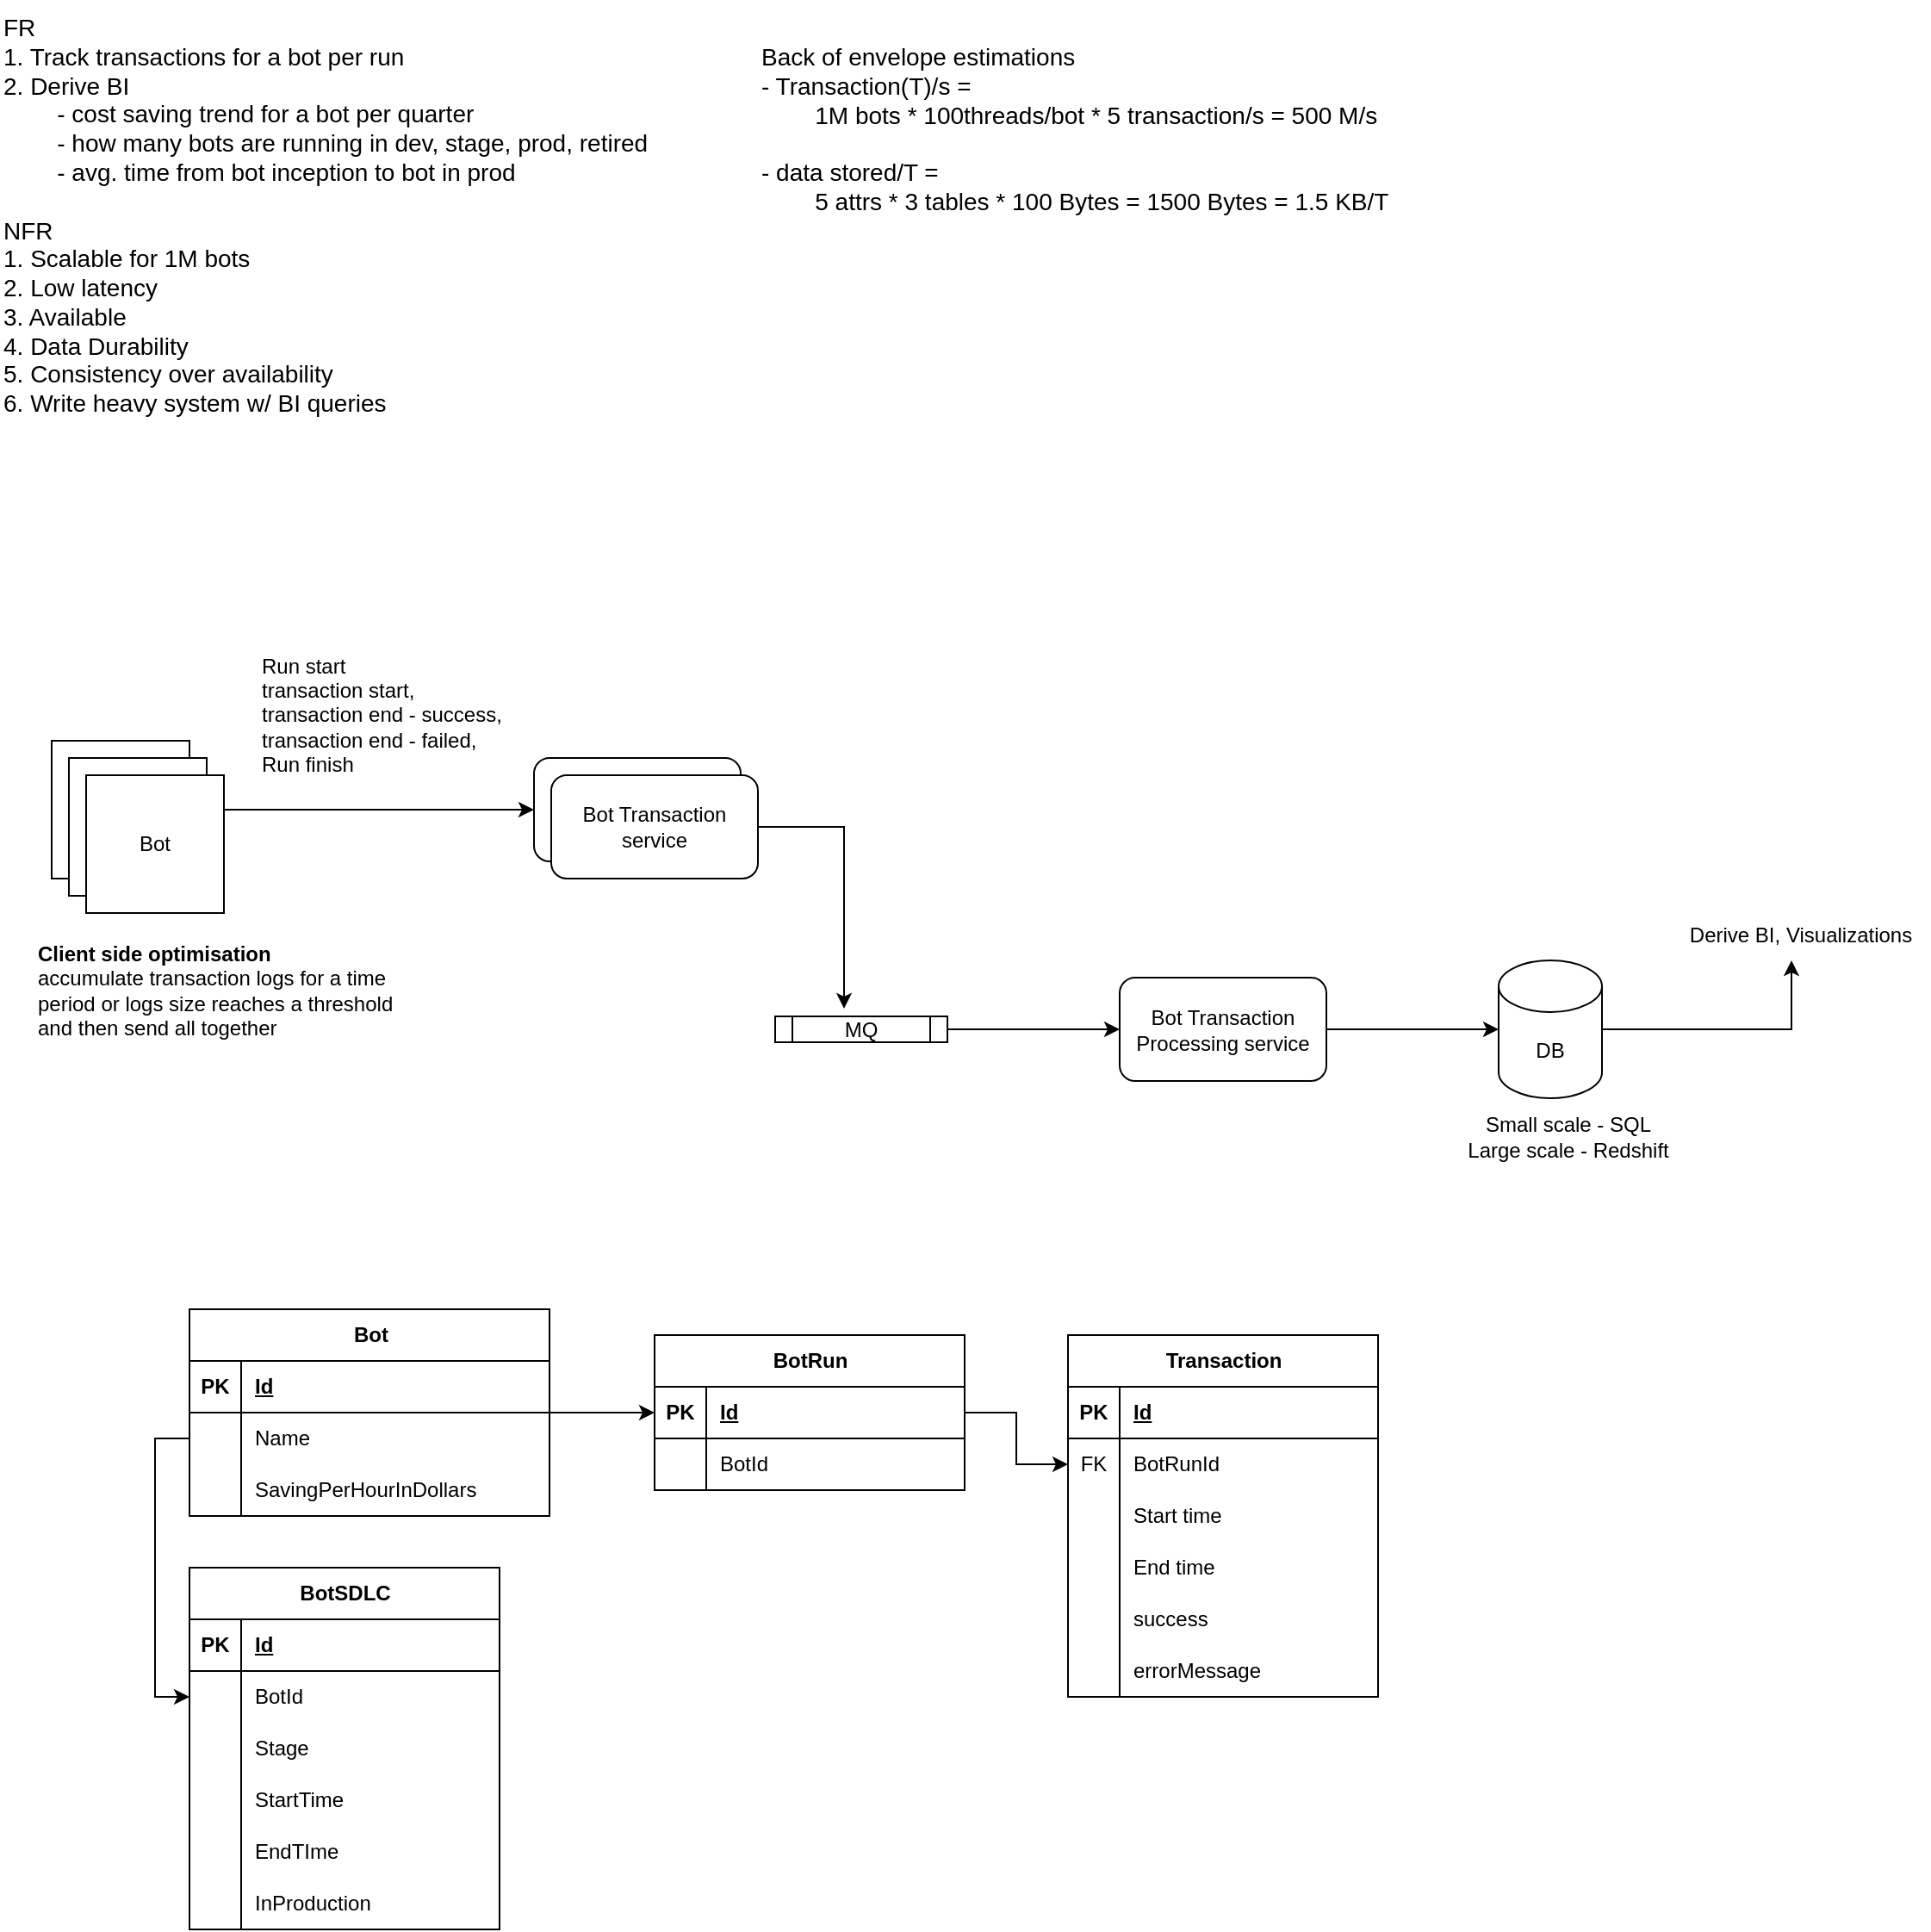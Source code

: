 <mxfile version="22.1.3" type="github">
  <diagram name="Page-1" id="xJvcXuqUQ8Qbdydhz7cT">
    <mxGraphModel dx="1357" dy="930" grid="1" gridSize="10" guides="1" tooltips="1" connect="1" arrows="1" fold="1" page="1" pageScale="1" pageWidth="827" pageHeight="1169" math="0" shadow="0">
      <root>
        <mxCell id="0" />
        <mxCell id="1" parent="0" />
        <mxCell id="weApvxQsDmEx9xJzjFPK-4" style="edgeStyle=orthogonalEdgeStyle;rounded=0;orthogonalLoop=1;jettySize=auto;html=1;" edge="1" parent="1" source="weApvxQsDmEx9xJzjFPK-1">
          <mxGeometry relative="1" as="geometry">
            <mxPoint x="330" y="480" as="targetPoint" />
          </mxGeometry>
        </mxCell>
        <mxCell id="weApvxQsDmEx9xJzjFPK-1" value="Bot 1" style="whiteSpace=wrap;html=1;aspect=fixed;" vertex="1" parent="1">
          <mxGeometry x="50" y="440" width="80" height="80" as="geometry" />
        </mxCell>
        <mxCell id="weApvxQsDmEx9xJzjFPK-5" value="Run start &lt;br&gt;transaction start,&lt;br&gt;transaction end - success, &lt;br&gt;transaction end - failed,&lt;br&gt;Run finish&amp;nbsp;" style="text;html=1;align=left;verticalAlign=middle;resizable=0;points=[];autosize=1;strokeColor=none;fillColor=none;" vertex="1" parent="1">
          <mxGeometry x="170" y="380" width="160" height="90" as="geometry" />
        </mxCell>
        <mxCell id="weApvxQsDmEx9xJzjFPK-6" value="Bot Transaction service" style="rounded=1;whiteSpace=wrap;html=1;" vertex="1" parent="1">
          <mxGeometry x="330" y="450" width="120" height="60" as="geometry" />
        </mxCell>
        <mxCell id="weApvxQsDmEx9xJzjFPK-7" value="&lt;font style=&quot;font-size: 14px;&quot;&gt;FR&lt;br&gt;1. Track transactions for a bot per run&lt;br&gt;2. Derive BI&lt;br&gt;&lt;span style=&quot;white-space: pre;&quot;&gt;&#x9;&lt;/span&gt;- cost saving trend for a bot per quarter&lt;br&gt;&lt;span style=&quot;white-space: pre;&quot;&gt;&#x9;&lt;/span&gt;- how many bots are running in dev, stage, prod, retired&lt;br&gt;&lt;span style=&quot;white-space: pre;&quot;&gt;&#x9;&lt;/span&gt;- avg. time from bot inception to bot in prod&lt;br&gt;&lt;br&gt;NFR&lt;br&gt;1. Scalable for 1M bots&amp;nbsp;&lt;br&gt;2. Low latency&lt;br&gt;3. Available&lt;br&gt;4. Data Durability&amp;nbsp;&lt;br&gt;5. Consistency over availability&lt;br&gt;6. Write heavy system w/ BI queries&lt;/font&gt;" style="text;html=1;align=left;verticalAlign=middle;resizable=0;points=[];autosize=1;strokeColor=none;fillColor=none;" vertex="1" parent="1">
          <mxGeometry x="20" y="10" width="400" height="250" as="geometry" />
        </mxCell>
        <mxCell id="weApvxQsDmEx9xJzjFPK-20" style="edgeStyle=orthogonalEdgeStyle;rounded=0;orthogonalLoop=1;jettySize=auto;html=1;" edge="1" parent="1" source="weApvxQsDmEx9xJzjFPK-10" target="weApvxQsDmEx9xJzjFPK-21">
          <mxGeometry relative="1" as="geometry">
            <mxPoint x="1090" y="540" as="targetPoint" />
            <Array as="points">
              <mxPoint x="1060" y="607" />
            </Array>
          </mxGeometry>
        </mxCell>
        <mxCell id="weApvxQsDmEx9xJzjFPK-10" value="DB" style="shape=cylinder3;whiteSpace=wrap;html=1;boundedLbl=1;backgroundOutline=1;size=15;" vertex="1" parent="1">
          <mxGeometry x="890" y="567.5" width="60" height="80" as="geometry" />
        </mxCell>
        <mxCell id="weApvxQsDmEx9xJzjFPK-12" value="&lt;font style=&quot;font-size: 14px;&quot;&gt;Back of envelope estimations&lt;br&gt;- Transaction(T)/s = &lt;br&gt;&lt;span style=&quot;white-space: pre;&quot;&gt;&#x9;&lt;/span&gt;1M bots * 100threads/bot * 5 transaction/s = 500 M/s&lt;br&gt;&lt;br&gt;- data stored/T = &lt;br&gt;&lt;span style=&quot;white-space: pre;&quot;&gt;&#x9;&lt;/span&gt;5 attrs * 3 tables * 100 Bytes = 1500 Bytes = 1.5 KB/T&lt;/font&gt;" style="text;html=1;strokeColor=none;fillColor=none;align=left;verticalAlign=middle;whiteSpace=wrap;rounded=0;" vertex="1" parent="1">
          <mxGeometry x="460" y="20" width="430" height="130" as="geometry" />
        </mxCell>
        <mxCell id="weApvxQsDmEx9xJzjFPK-14" style="edgeStyle=orthogonalEdgeStyle;rounded=0;orthogonalLoop=1;jettySize=auto;html=1;entryX=0.4;entryY=-0.3;entryDx=0;entryDy=0;entryPerimeter=0;" edge="1" parent="1" source="weApvxQsDmEx9xJzjFPK-13" target="weApvxQsDmEx9xJzjFPK-15">
          <mxGeometry relative="1" as="geometry">
            <mxPoint x="510" y="580" as="targetPoint" />
          </mxGeometry>
        </mxCell>
        <mxCell id="weApvxQsDmEx9xJzjFPK-13" value="Bot Transaction service" style="rounded=1;whiteSpace=wrap;html=1;" vertex="1" parent="1">
          <mxGeometry x="340" y="460" width="120" height="60" as="geometry" />
        </mxCell>
        <mxCell id="weApvxQsDmEx9xJzjFPK-16" style="edgeStyle=orthogonalEdgeStyle;rounded=0;orthogonalLoop=1;jettySize=auto;html=1;entryX=0;entryY=0.5;entryDx=0;entryDy=0;" edge="1" parent="1" source="weApvxQsDmEx9xJzjFPK-15" target="weApvxQsDmEx9xJzjFPK-17">
          <mxGeometry relative="1" as="geometry">
            <mxPoint x="680" y="607.5" as="targetPoint" />
          </mxGeometry>
        </mxCell>
        <mxCell id="weApvxQsDmEx9xJzjFPK-15" value="MQ" style="shape=process;whiteSpace=wrap;html=1;backgroundOutline=1;" vertex="1" parent="1">
          <mxGeometry x="470" y="600" width="100" height="15" as="geometry" />
        </mxCell>
        <mxCell id="weApvxQsDmEx9xJzjFPK-17" value="Bot Transaction Processing service" style="rounded=1;whiteSpace=wrap;html=1;" vertex="1" parent="1">
          <mxGeometry x="670" y="577.5" width="120" height="60" as="geometry" />
        </mxCell>
        <mxCell id="weApvxQsDmEx9xJzjFPK-18" style="edgeStyle=orthogonalEdgeStyle;rounded=0;orthogonalLoop=1;jettySize=auto;html=1;entryX=0;entryY=0.5;entryDx=0;entryDy=0;entryPerimeter=0;" edge="1" parent="1" source="weApvxQsDmEx9xJzjFPK-17" target="weApvxQsDmEx9xJzjFPK-10">
          <mxGeometry relative="1" as="geometry" />
        </mxCell>
        <mxCell id="weApvxQsDmEx9xJzjFPK-19" value="Small scale - SQL&lt;br&gt;Large scale - Redshift" style="text;html=1;align=center;verticalAlign=middle;resizable=0;points=[];autosize=1;strokeColor=none;fillColor=none;" vertex="1" parent="1">
          <mxGeometry x="860" y="650" width="140" height="40" as="geometry" />
        </mxCell>
        <mxCell id="weApvxQsDmEx9xJzjFPK-21" value="Derive BI, Visualizations" style="text;html=1;align=center;verticalAlign=middle;resizable=0;points=[];autosize=1;strokeColor=none;fillColor=none;" vertex="1" parent="1">
          <mxGeometry x="990" y="537.5" width="150" height="30" as="geometry" />
        </mxCell>
        <mxCell id="weApvxQsDmEx9xJzjFPK-22" value="Bot" style="whiteSpace=wrap;html=1;aspect=fixed;" vertex="1" parent="1">
          <mxGeometry x="60" y="450" width="80" height="80" as="geometry" />
        </mxCell>
        <mxCell id="weApvxQsDmEx9xJzjFPK-23" value="Bot" style="whiteSpace=wrap;html=1;aspect=fixed;" vertex="1" parent="1">
          <mxGeometry x="70" y="460" width="80" height="80" as="geometry" />
        </mxCell>
        <mxCell id="weApvxQsDmEx9xJzjFPK-25" value="&lt;b&gt;Client side optimisation&lt;/b&gt;&lt;br&gt;accumulate transaction logs for a time &lt;br&gt;period or logs size reaches a threshold &lt;br&gt;and then send all together&amp;nbsp;" style="text;html=1;align=left;verticalAlign=middle;resizable=0;points=[];autosize=1;strokeColor=none;fillColor=none;" vertex="1" parent="1">
          <mxGeometry x="40" y="550" width="230" height="70" as="geometry" />
        </mxCell>
        <mxCell id="weApvxQsDmEx9xJzjFPK-126" style="edgeStyle=orthogonalEdgeStyle;rounded=0;orthogonalLoop=1;jettySize=auto;html=1;" edge="1" parent="1" source="weApvxQsDmEx9xJzjFPK-30" target="weApvxQsDmEx9xJzjFPK-77">
          <mxGeometry relative="1" as="geometry" />
        </mxCell>
        <mxCell id="weApvxQsDmEx9xJzjFPK-30" value="Bot" style="shape=table;startSize=30;container=1;collapsible=1;childLayout=tableLayout;fixedRows=1;rowLines=0;fontStyle=1;align=center;resizeLast=1;html=1;" vertex="1" parent="1">
          <mxGeometry x="130" y="770" width="209" height="120" as="geometry">
            <mxRectangle x="130" y="770" width="70" height="30" as="alternateBounds" />
          </mxGeometry>
        </mxCell>
        <mxCell id="weApvxQsDmEx9xJzjFPK-31" value="" style="shape=tableRow;horizontal=0;startSize=0;swimlaneHead=0;swimlaneBody=0;fillColor=none;collapsible=0;dropTarget=0;points=[[0,0.5],[1,0.5]];portConstraint=eastwest;top=0;left=0;right=0;bottom=1;" vertex="1" parent="weApvxQsDmEx9xJzjFPK-30">
          <mxGeometry y="30" width="209" height="30" as="geometry" />
        </mxCell>
        <mxCell id="weApvxQsDmEx9xJzjFPK-32" value="PK" style="shape=partialRectangle;connectable=0;fillColor=none;top=0;left=0;bottom=0;right=0;fontStyle=1;overflow=hidden;whiteSpace=wrap;html=1;" vertex="1" parent="weApvxQsDmEx9xJzjFPK-31">
          <mxGeometry width="30" height="30" as="geometry">
            <mxRectangle width="30" height="30" as="alternateBounds" />
          </mxGeometry>
        </mxCell>
        <mxCell id="weApvxQsDmEx9xJzjFPK-33" value="Id" style="shape=partialRectangle;connectable=0;fillColor=none;top=0;left=0;bottom=0;right=0;align=left;spacingLeft=6;fontStyle=5;overflow=hidden;whiteSpace=wrap;html=1;" vertex="1" parent="weApvxQsDmEx9xJzjFPK-31">
          <mxGeometry x="30" width="179" height="30" as="geometry">
            <mxRectangle width="179" height="30" as="alternateBounds" />
          </mxGeometry>
        </mxCell>
        <mxCell id="weApvxQsDmEx9xJzjFPK-73" value="" style="shape=tableRow;horizontal=0;startSize=0;swimlaneHead=0;swimlaneBody=0;fillColor=none;collapsible=0;dropTarget=0;points=[[0,0.5],[1,0.5]];portConstraint=eastwest;top=0;left=0;right=0;bottom=0;" vertex="1" parent="weApvxQsDmEx9xJzjFPK-30">
          <mxGeometry y="60" width="209" height="30" as="geometry" />
        </mxCell>
        <mxCell id="weApvxQsDmEx9xJzjFPK-74" value="" style="shape=partialRectangle;connectable=0;fillColor=none;top=0;left=0;bottom=0;right=0;editable=1;overflow=hidden;whiteSpace=wrap;html=1;" vertex="1" parent="weApvxQsDmEx9xJzjFPK-73">
          <mxGeometry width="30" height="30" as="geometry">
            <mxRectangle width="30" height="30" as="alternateBounds" />
          </mxGeometry>
        </mxCell>
        <mxCell id="weApvxQsDmEx9xJzjFPK-75" value="Name" style="shape=partialRectangle;connectable=0;fillColor=none;top=0;left=0;bottom=0;right=0;align=left;spacingLeft=6;overflow=hidden;whiteSpace=wrap;html=1;" vertex="1" parent="weApvxQsDmEx9xJzjFPK-73">
          <mxGeometry x="30" width="179" height="30" as="geometry">
            <mxRectangle width="179" height="30" as="alternateBounds" />
          </mxGeometry>
        </mxCell>
        <mxCell id="weApvxQsDmEx9xJzjFPK-98" value="" style="shape=tableRow;horizontal=0;startSize=0;swimlaneHead=0;swimlaneBody=0;fillColor=none;collapsible=0;dropTarget=0;points=[[0,0.5],[1,0.5]];portConstraint=eastwest;top=0;left=0;right=0;bottom=0;" vertex="1" parent="weApvxQsDmEx9xJzjFPK-30">
          <mxGeometry y="90" width="209" height="30" as="geometry" />
        </mxCell>
        <mxCell id="weApvxQsDmEx9xJzjFPK-99" value="" style="shape=partialRectangle;connectable=0;fillColor=none;top=0;left=0;bottom=0;right=0;editable=1;overflow=hidden;whiteSpace=wrap;html=1;" vertex="1" parent="weApvxQsDmEx9xJzjFPK-98">
          <mxGeometry width="30" height="30" as="geometry">
            <mxRectangle width="30" height="30" as="alternateBounds" />
          </mxGeometry>
        </mxCell>
        <mxCell id="weApvxQsDmEx9xJzjFPK-100" value="SavingPerHourInDollars" style="shape=partialRectangle;connectable=0;fillColor=none;top=0;left=0;bottom=0;right=0;align=left;spacingLeft=6;overflow=hidden;whiteSpace=wrap;html=1;" vertex="1" parent="weApvxQsDmEx9xJzjFPK-98">
          <mxGeometry x="30" width="179" height="30" as="geometry">
            <mxRectangle width="179" height="30" as="alternateBounds" />
          </mxGeometry>
        </mxCell>
        <mxCell id="weApvxQsDmEx9xJzjFPK-43" value="Transaction" style="shape=table;startSize=30;container=1;collapsible=1;childLayout=tableLayout;fixedRows=1;rowLines=0;fontStyle=1;align=center;resizeLast=1;html=1;" vertex="1" parent="1">
          <mxGeometry x="640" y="785" width="180" height="210" as="geometry">
            <mxRectangle x="660" y="785" width="70" height="30" as="alternateBounds" />
          </mxGeometry>
        </mxCell>
        <mxCell id="weApvxQsDmEx9xJzjFPK-44" value="" style="shape=tableRow;horizontal=0;startSize=0;swimlaneHead=0;swimlaneBody=0;fillColor=none;collapsible=0;dropTarget=0;points=[[0,0.5],[1,0.5]];portConstraint=eastwest;top=0;left=0;right=0;bottom=1;" vertex="1" parent="weApvxQsDmEx9xJzjFPK-43">
          <mxGeometry y="30" width="180" height="30" as="geometry" />
        </mxCell>
        <mxCell id="weApvxQsDmEx9xJzjFPK-45" value="PK" style="shape=partialRectangle;connectable=0;fillColor=none;top=0;left=0;bottom=0;right=0;fontStyle=1;overflow=hidden;whiteSpace=wrap;html=1;" vertex="1" parent="weApvxQsDmEx9xJzjFPK-44">
          <mxGeometry width="30" height="30" as="geometry">
            <mxRectangle width="30" height="30" as="alternateBounds" />
          </mxGeometry>
        </mxCell>
        <mxCell id="weApvxQsDmEx9xJzjFPK-46" value="Id" style="shape=partialRectangle;connectable=0;fillColor=none;top=0;left=0;bottom=0;right=0;align=left;spacingLeft=6;fontStyle=5;overflow=hidden;whiteSpace=wrap;html=1;" vertex="1" parent="weApvxQsDmEx9xJzjFPK-44">
          <mxGeometry x="30" width="150" height="30" as="geometry">
            <mxRectangle width="150" height="30" as="alternateBounds" />
          </mxGeometry>
        </mxCell>
        <mxCell id="weApvxQsDmEx9xJzjFPK-47" value="" style="shape=tableRow;horizontal=0;startSize=0;swimlaneHead=0;swimlaneBody=0;fillColor=none;collapsible=0;dropTarget=0;points=[[0,0.5],[1,0.5]];portConstraint=eastwest;top=0;left=0;right=0;bottom=0;" vertex="1" parent="weApvxQsDmEx9xJzjFPK-43">
          <mxGeometry y="60" width="180" height="30" as="geometry" />
        </mxCell>
        <mxCell id="weApvxQsDmEx9xJzjFPK-48" value="FK" style="shape=partialRectangle;connectable=0;fillColor=none;top=0;left=0;bottom=0;right=0;editable=1;overflow=hidden;whiteSpace=wrap;html=1;" vertex="1" parent="weApvxQsDmEx9xJzjFPK-47">
          <mxGeometry width="30" height="30" as="geometry">
            <mxRectangle width="30" height="30" as="alternateBounds" />
          </mxGeometry>
        </mxCell>
        <mxCell id="weApvxQsDmEx9xJzjFPK-49" value="BotRunId" style="shape=partialRectangle;connectable=0;fillColor=none;top=0;left=0;bottom=0;right=0;align=left;spacingLeft=6;overflow=hidden;whiteSpace=wrap;html=1;" vertex="1" parent="weApvxQsDmEx9xJzjFPK-47">
          <mxGeometry x="30" width="150" height="30" as="geometry">
            <mxRectangle width="150" height="30" as="alternateBounds" />
          </mxGeometry>
        </mxCell>
        <mxCell id="weApvxQsDmEx9xJzjFPK-86" value="" style="shape=tableRow;horizontal=0;startSize=0;swimlaneHead=0;swimlaneBody=0;fillColor=none;collapsible=0;dropTarget=0;points=[[0,0.5],[1,0.5]];portConstraint=eastwest;top=0;left=0;right=0;bottom=0;" vertex="1" parent="weApvxQsDmEx9xJzjFPK-43">
          <mxGeometry y="90" width="180" height="30" as="geometry" />
        </mxCell>
        <mxCell id="weApvxQsDmEx9xJzjFPK-87" value="" style="shape=partialRectangle;connectable=0;fillColor=none;top=0;left=0;bottom=0;right=0;editable=1;overflow=hidden;whiteSpace=wrap;html=1;" vertex="1" parent="weApvxQsDmEx9xJzjFPK-86">
          <mxGeometry width="30" height="30" as="geometry">
            <mxRectangle width="30" height="30" as="alternateBounds" />
          </mxGeometry>
        </mxCell>
        <mxCell id="weApvxQsDmEx9xJzjFPK-88" value="Start time" style="shape=partialRectangle;connectable=0;fillColor=none;top=0;left=0;bottom=0;right=0;align=left;spacingLeft=6;overflow=hidden;whiteSpace=wrap;html=1;" vertex="1" parent="weApvxQsDmEx9xJzjFPK-86">
          <mxGeometry x="30" width="150" height="30" as="geometry">
            <mxRectangle width="150" height="30" as="alternateBounds" />
          </mxGeometry>
        </mxCell>
        <mxCell id="weApvxQsDmEx9xJzjFPK-89" value="" style="shape=tableRow;horizontal=0;startSize=0;swimlaneHead=0;swimlaneBody=0;fillColor=none;collapsible=0;dropTarget=0;points=[[0,0.5],[1,0.5]];portConstraint=eastwest;top=0;left=0;right=0;bottom=0;" vertex="1" parent="weApvxQsDmEx9xJzjFPK-43">
          <mxGeometry y="120" width="180" height="30" as="geometry" />
        </mxCell>
        <mxCell id="weApvxQsDmEx9xJzjFPK-90" value="" style="shape=partialRectangle;connectable=0;fillColor=none;top=0;left=0;bottom=0;right=0;editable=1;overflow=hidden;whiteSpace=wrap;html=1;" vertex="1" parent="weApvxQsDmEx9xJzjFPK-89">
          <mxGeometry width="30" height="30" as="geometry">
            <mxRectangle width="30" height="30" as="alternateBounds" />
          </mxGeometry>
        </mxCell>
        <mxCell id="weApvxQsDmEx9xJzjFPK-91" value="End time" style="shape=partialRectangle;connectable=0;fillColor=none;top=0;left=0;bottom=0;right=0;align=left;spacingLeft=6;overflow=hidden;whiteSpace=wrap;html=1;" vertex="1" parent="weApvxQsDmEx9xJzjFPK-89">
          <mxGeometry x="30" width="150" height="30" as="geometry">
            <mxRectangle width="150" height="30" as="alternateBounds" />
          </mxGeometry>
        </mxCell>
        <mxCell id="weApvxQsDmEx9xJzjFPK-92" value="" style="shape=tableRow;horizontal=0;startSize=0;swimlaneHead=0;swimlaneBody=0;fillColor=none;collapsible=0;dropTarget=0;points=[[0,0.5],[1,0.5]];portConstraint=eastwest;top=0;left=0;right=0;bottom=0;" vertex="1" parent="weApvxQsDmEx9xJzjFPK-43">
          <mxGeometry y="150" width="180" height="30" as="geometry" />
        </mxCell>
        <mxCell id="weApvxQsDmEx9xJzjFPK-93" value="" style="shape=partialRectangle;connectable=0;fillColor=none;top=0;left=0;bottom=0;right=0;editable=1;overflow=hidden;whiteSpace=wrap;html=1;" vertex="1" parent="weApvxQsDmEx9xJzjFPK-92">
          <mxGeometry width="30" height="30" as="geometry">
            <mxRectangle width="30" height="30" as="alternateBounds" />
          </mxGeometry>
        </mxCell>
        <mxCell id="weApvxQsDmEx9xJzjFPK-94" value="success" style="shape=partialRectangle;connectable=0;fillColor=none;top=0;left=0;bottom=0;right=0;align=left;spacingLeft=6;overflow=hidden;whiteSpace=wrap;html=1;" vertex="1" parent="weApvxQsDmEx9xJzjFPK-92">
          <mxGeometry x="30" width="150" height="30" as="geometry">
            <mxRectangle width="150" height="30" as="alternateBounds" />
          </mxGeometry>
        </mxCell>
        <mxCell id="weApvxQsDmEx9xJzjFPK-95" value="" style="shape=tableRow;horizontal=0;startSize=0;swimlaneHead=0;swimlaneBody=0;fillColor=none;collapsible=0;dropTarget=0;points=[[0,0.5],[1,0.5]];portConstraint=eastwest;top=0;left=0;right=0;bottom=0;" vertex="1" parent="weApvxQsDmEx9xJzjFPK-43">
          <mxGeometry y="180" width="180" height="30" as="geometry" />
        </mxCell>
        <mxCell id="weApvxQsDmEx9xJzjFPK-96" value="" style="shape=partialRectangle;connectable=0;fillColor=none;top=0;left=0;bottom=0;right=0;editable=1;overflow=hidden;whiteSpace=wrap;html=1;" vertex="1" parent="weApvxQsDmEx9xJzjFPK-95">
          <mxGeometry width="30" height="30" as="geometry">
            <mxRectangle width="30" height="30" as="alternateBounds" />
          </mxGeometry>
        </mxCell>
        <mxCell id="weApvxQsDmEx9xJzjFPK-97" value="errorMessage" style="shape=partialRectangle;connectable=0;fillColor=none;top=0;left=0;bottom=0;right=0;align=left;spacingLeft=6;overflow=hidden;whiteSpace=wrap;html=1;" vertex="1" parent="weApvxQsDmEx9xJzjFPK-95">
          <mxGeometry x="30" width="150" height="30" as="geometry">
            <mxRectangle width="150" height="30" as="alternateBounds" />
          </mxGeometry>
        </mxCell>
        <mxCell id="weApvxQsDmEx9xJzjFPK-76" value="BotRun" style="shape=table;startSize=30;container=1;collapsible=1;childLayout=tableLayout;fixedRows=1;rowLines=0;fontStyle=1;align=center;resizeLast=1;html=1;" vertex="1" parent="1">
          <mxGeometry x="400" y="785" width="180" height="90" as="geometry">
            <mxRectangle x="420" y="785" width="70" height="30" as="alternateBounds" />
          </mxGeometry>
        </mxCell>
        <mxCell id="weApvxQsDmEx9xJzjFPK-77" value="" style="shape=tableRow;horizontal=0;startSize=0;swimlaneHead=0;swimlaneBody=0;fillColor=none;collapsible=0;dropTarget=0;points=[[0,0.5],[1,0.5]];portConstraint=eastwest;top=0;left=0;right=0;bottom=1;" vertex="1" parent="weApvxQsDmEx9xJzjFPK-76">
          <mxGeometry y="30" width="180" height="30" as="geometry" />
        </mxCell>
        <mxCell id="weApvxQsDmEx9xJzjFPK-78" value="PK" style="shape=partialRectangle;connectable=0;fillColor=none;top=0;left=0;bottom=0;right=0;fontStyle=1;overflow=hidden;whiteSpace=wrap;html=1;" vertex="1" parent="weApvxQsDmEx9xJzjFPK-77">
          <mxGeometry width="30" height="30" as="geometry">
            <mxRectangle width="30" height="30" as="alternateBounds" />
          </mxGeometry>
        </mxCell>
        <mxCell id="weApvxQsDmEx9xJzjFPK-79" value="Id" style="shape=partialRectangle;connectable=0;fillColor=none;top=0;left=0;bottom=0;right=0;align=left;spacingLeft=6;fontStyle=5;overflow=hidden;whiteSpace=wrap;html=1;" vertex="1" parent="weApvxQsDmEx9xJzjFPK-77">
          <mxGeometry x="30" width="150" height="30" as="geometry">
            <mxRectangle width="150" height="30" as="alternateBounds" />
          </mxGeometry>
        </mxCell>
        <mxCell id="weApvxQsDmEx9xJzjFPK-80" value="" style="shape=tableRow;horizontal=0;startSize=0;swimlaneHead=0;swimlaneBody=0;fillColor=none;collapsible=0;dropTarget=0;points=[[0,0.5],[1,0.5]];portConstraint=eastwest;top=0;left=0;right=0;bottom=0;" vertex="1" parent="weApvxQsDmEx9xJzjFPK-76">
          <mxGeometry y="60" width="180" height="30" as="geometry" />
        </mxCell>
        <mxCell id="weApvxQsDmEx9xJzjFPK-81" value="" style="shape=partialRectangle;connectable=0;fillColor=none;top=0;left=0;bottom=0;right=0;editable=1;overflow=hidden;whiteSpace=wrap;html=1;" vertex="1" parent="weApvxQsDmEx9xJzjFPK-80">
          <mxGeometry width="30" height="30" as="geometry">
            <mxRectangle width="30" height="30" as="alternateBounds" />
          </mxGeometry>
        </mxCell>
        <mxCell id="weApvxQsDmEx9xJzjFPK-82" value="BotId" style="shape=partialRectangle;connectable=0;fillColor=none;top=0;left=0;bottom=0;right=0;align=left;spacingLeft=6;overflow=hidden;whiteSpace=wrap;html=1;" vertex="1" parent="weApvxQsDmEx9xJzjFPK-80">
          <mxGeometry x="30" width="150" height="30" as="geometry">
            <mxRectangle width="150" height="30" as="alternateBounds" />
          </mxGeometry>
        </mxCell>
        <mxCell id="weApvxQsDmEx9xJzjFPK-101" value="BotSDLC" style="shape=table;startSize=30;container=1;collapsible=1;childLayout=tableLayout;fixedRows=1;rowLines=0;fontStyle=1;align=center;resizeLast=1;html=1;" vertex="1" parent="1">
          <mxGeometry x="130" y="920" width="180" height="210" as="geometry">
            <mxRectangle x="130" y="920" width="70" height="30" as="alternateBounds" />
          </mxGeometry>
        </mxCell>
        <mxCell id="weApvxQsDmEx9xJzjFPK-102" value="" style="shape=tableRow;horizontal=0;startSize=0;swimlaneHead=0;swimlaneBody=0;fillColor=none;collapsible=0;dropTarget=0;points=[[0,0.5],[1,0.5]];portConstraint=eastwest;top=0;left=0;right=0;bottom=1;" vertex="1" parent="weApvxQsDmEx9xJzjFPK-101">
          <mxGeometry y="30" width="180" height="30" as="geometry" />
        </mxCell>
        <mxCell id="weApvxQsDmEx9xJzjFPK-103" value="PK" style="shape=partialRectangle;connectable=0;fillColor=none;top=0;left=0;bottom=0;right=0;fontStyle=1;overflow=hidden;whiteSpace=wrap;html=1;" vertex="1" parent="weApvxQsDmEx9xJzjFPK-102">
          <mxGeometry width="30" height="30" as="geometry">
            <mxRectangle width="30" height="30" as="alternateBounds" />
          </mxGeometry>
        </mxCell>
        <mxCell id="weApvxQsDmEx9xJzjFPK-104" value="Id" style="shape=partialRectangle;connectable=0;fillColor=none;top=0;left=0;bottom=0;right=0;align=left;spacingLeft=6;fontStyle=5;overflow=hidden;whiteSpace=wrap;html=1;" vertex="1" parent="weApvxQsDmEx9xJzjFPK-102">
          <mxGeometry x="30" width="150" height="30" as="geometry">
            <mxRectangle width="150" height="30" as="alternateBounds" />
          </mxGeometry>
        </mxCell>
        <mxCell id="weApvxQsDmEx9xJzjFPK-105" value="" style="shape=tableRow;horizontal=0;startSize=0;swimlaneHead=0;swimlaneBody=0;fillColor=none;collapsible=0;dropTarget=0;points=[[0,0.5],[1,0.5]];portConstraint=eastwest;top=0;left=0;right=0;bottom=0;" vertex="1" parent="weApvxQsDmEx9xJzjFPK-101">
          <mxGeometry y="60" width="180" height="30" as="geometry" />
        </mxCell>
        <mxCell id="weApvxQsDmEx9xJzjFPK-106" value="" style="shape=partialRectangle;connectable=0;fillColor=none;top=0;left=0;bottom=0;right=0;editable=1;overflow=hidden;whiteSpace=wrap;html=1;" vertex="1" parent="weApvxQsDmEx9xJzjFPK-105">
          <mxGeometry width="30" height="30" as="geometry">
            <mxRectangle width="30" height="30" as="alternateBounds" />
          </mxGeometry>
        </mxCell>
        <mxCell id="weApvxQsDmEx9xJzjFPK-107" value="BotId" style="shape=partialRectangle;connectable=0;fillColor=none;top=0;left=0;bottom=0;right=0;align=left;spacingLeft=6;overflow=hidden;whiteSpace=wrap;html=1;" vertex="1" parent="weApvxQsDmEx9xJzjFPK-105">
          <mxGeometry x="30" width="150" height="30" as="geometry">
            <mxRectangle width="150" height="30" as="alternateBounds" />
          </mxGeometry>
        </mxCell>
        <mxCell id="weApvxQsDmEx9xJzjFPK-111" value="" style="shape=tableRow;horizontal=0;startSize=0;swimlaneHead=0;swimlaneBody=0;fillColor=none;collapsible=0;dropTarget=0;points=[[0,0.5],[1,0.5]];portConstraint=eastwest;top=0;left=0;right=0;bottom=0;" vertex="1" parent="weApvxQsDmEx9xJzjFPK-101">
          <mxGeometry y="90" width="180" height="30" as="geometry" />
        </mxCell>
        <mxCell id="weApvxQsDmEx9xJzjFPK-112" value="" style="shape=partialRectangle;connectable=0;fillColor=none;top=0;left=0;bottom=0;right=0;editable=1;overflow=hidden;whiteSpace=wrap;html=1;" vertex="1" parent="weApvxQsDmEx9xJzjFPK-111">
          <mxGeometry width="30" height="30" as="geometry">
            <mxRectangle width="30" height="30" as="alternateBounds" />
          </mxGeometry>
        </mxCell>
        <mxCell id="weApvxQsDmEx9xJzjFPK-113" value="Stage" style="shape=partialRectangle;connectable=0;fillColor=none;top=0;left=0;bottom=0;right=0;align=left;spacingLeft=6;overflow=hidden;whiteSpace=wrap;html=1;" vertex="1" parent="weApvxQsDmEx9xJzjFPK-111">
          <mxGeometry x="30" width="150" height="30" as="geometry">
            <mxRectangle width="150" height="30" as="alternateBounds" />
          </mxGeometry>
        </mxCell>
        <mxCell id="weApvxQsDmEx9xJzjFPK-114" value="" style="shape=tableRow;horizontal=0;startSize=0;swimlaneHead=0;swimlaneBody=0;fillColor=none;collapsible=0;dropTarget=0;points=[[0,0.5],[1,0.5]];portConstraint=eastwest;top=0;left=0;right=0;bottom=0;" vertex="1" parent="weApvxQsDmEx9xJzjFPK-101">
          <mxGeometry y="120" width="180" height="30" as="geometry" />
        </mxCell>
        <mxCell id="weApvxQsDmEx9xJzjFPK-115" value="" style="shape=partialRectangle;connectable=0;fillColor=none;top=0;left=0;bottom=0;right=0;editable=1;overflow=hidden;whiteSpace=wrap;html=1;" vertex="1" parent="weApvxQsDmEx9xJzjFPK-114">
          <mxGeometry width="30" height="30" as="geometry">
            <mxRectangle width="30" height="30" as="alternateBounds" />
          </mxGeometry>
        </mxCell>
        <mxCell id="weApvxQsDmEx9xJzjFPK-116" value="StartTime" style="shape=partialRectangle;connectable=0;fillColor=none;top=0;left=0;bottom=0;right=0;align=left;spacingLeft=6;overflow=hidden;whiteSpace=wrap;html=1;" vertex="1" parent="weApvxQsDmEx9xJzjFPK-114">
          <mxGeometry x="30" width="150" height="30" as="geometry">
            <mxRectangle width="150" height="30" as="alternateBounds" />
          </mxGeometry>
        </mxCell>
        <mxCell id="weApvxQsDmEx9xJzjFPK-123" value="" style="shape=tableRow;horizontal=0;startSize=0;swimlaneHead=0;swimlaneBody=0;fillColor=none;collapsible=0;dropTarget=0;points=[[0,0.5],[1,0.5]];portConstraint=eastwest;top=0;left=0;right=0;bottom=0;" vertex="1" parent="weApvxQsDmEx9xJzjFPK-101">
          <mxGeometry y="150" width="180" height="30" as="geometry" />
        </mxCell>
        <mxCell id="weApvxQsDmEx9xJzjFPK-124" value="" style="shape=partialRectangle;connectable=0;fillColor=none;top=0;left=0;bottom=0;right=0;editable=1;overflow=hidden;whiteSpace=wrap;html=1;" vertex="1" parent="weApvxQsDmEx9xJzjFPK-123">
          <mxGeometry width="30" height="30" as="geometry">
            <mxRectangle width="30" height="30" as="alternateBounds" />
          </mxGeometry>
        </mxCell>
        <mxCell id="weApvxQsDmEx9xJzjFPK-125" value="EndTIme" style="shape=partialRectangle;connectable=0;fillColor=none;top=0;left=0;bottom=0;right=0;align=left;spacingLeft=6;overflow=hidden;whiteSpace=wrap;html=1;" vertex="1" parent="weApvxQsDmEx9xJzjFPK-123">
          <mxGeometry x="30" width="150" height="30" as="geometry">
            <mxRectangle width="150" height="30" as="alternateBounds" />
          </mxGeometry>
        </mxCell>
        <mxCell id="weApvxQsDmEx9xJzjFPK-117" value="" style="shape=tableRow;horizontal=0;startSize=0;swimlaneHead=0;swimlaneBody=0;fillColor=none;collapsible=0;dropTarget=0;points=[[0,0.5],[1,0.5]];portConstraint=eastwest;top=0;left=0;right=0;bottom=0;" vertex="1" parent="weApvxQsDmEx9xJzjFPK-101">
          <mxGeometry y="180" width="180" height="30" as="geometry" />
        </mxCell>
        <mxCell id="weApvxQsDmEx9xJzjFPK-118" value="" style="shape=partialRectangle;connectable=0;fillColor=none;top=0;left=0;bottom=0;right=0;editable=1;overflow=hidden;whiteSpace=wrap;html=1;" vertex="1" parent="weApvxQsDmEx9xJzjFPK-117">
          <mxGeometry width="30" height="30" as="geometry">
            <mxRectangle width="30" height="30" as="alternateBounds" />
          </mxGeometry>
        </mxCell>
        <mxCell id="weApvxQsDmEx9xJzjFPK-119" value="InProduction" style="shape=partialRectangle;connectable=0;fillColor=none;top=0;left=0;bottom=0;right=0;align=left;spacingLeft=6;overflow=hidden;whiteSpace=wrap;html=1;" vertex="1" parent="weApvxQsDmEx9xJzjFPK-117">
          <mxGeometry x="30" width="150" height="30" as="geometry">
            <mxRectangle width="150" height="30" as="alternateBounds" />
          </mxGeometry>
        </mxCell>
        <mxCell id="weApvxQsDmEx9xJzjFPK-127" style="edgeStyle=orthogonalEdgeStyle;rounded=0;orthogonalLoop=1;jettySize=auto;html=1;" edge="1" parent="1" source="weApvxQsDmEx9xJzjFPK-77" target="weApvxQsDmEx9xJzjFPK-47">
          <mxGeometry relative="1" as="geometry" />
        </mxCell>
        <mxCell id="weApvxQsDmEx9xJzjFPK-128" style="edgeStyle=orthogonalEdgeStyle;rounded=0;orthogonalLoop=1;jettySize=auto;html=1;entryX=0;entryY=0.5;entryDx=0;entryDy=0;" edge="1" parent="1" source="weApvxQsDmEx9xJzjFPK-73" target="weApvxQsDmEx9xJzjFPK-105">
          <mxGeometry relative="1" as="geometry" />
        </mxCell>
      </root>
    </mxGraphModel>
  </diagram>
</mxfile>
